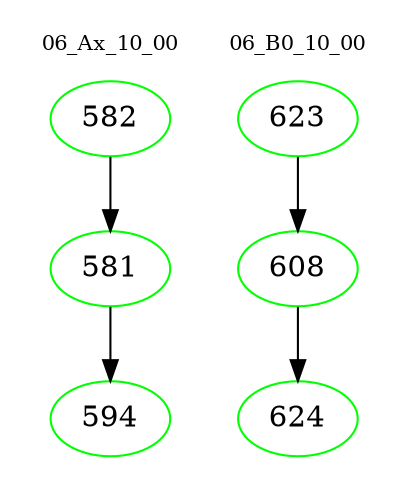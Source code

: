 digraph{
subgraph cluster_0 {
color = white
label = "06_Ax_10_00";
fontsize=10;
T0_582 [label="582", color="green"]
T0_582 -> T0_581 [color="black"]
T0_581 [label="581", color="green"]
T0_581 -> T0_594 [color="black"]
T0_594 [label="594", color="green"]
}
subgraph cluster_1 {
color = white
label = "06_B0_10_00";
fontsize=10;
T1_623 [label="623", color="green"]
T1_623 -> T1_608 [color="black"]
T1_608 [label="608", color="green"]
T1_608 -> T1_624 [color="black"]
T1_624 [label="624", color="green"]
}
}
